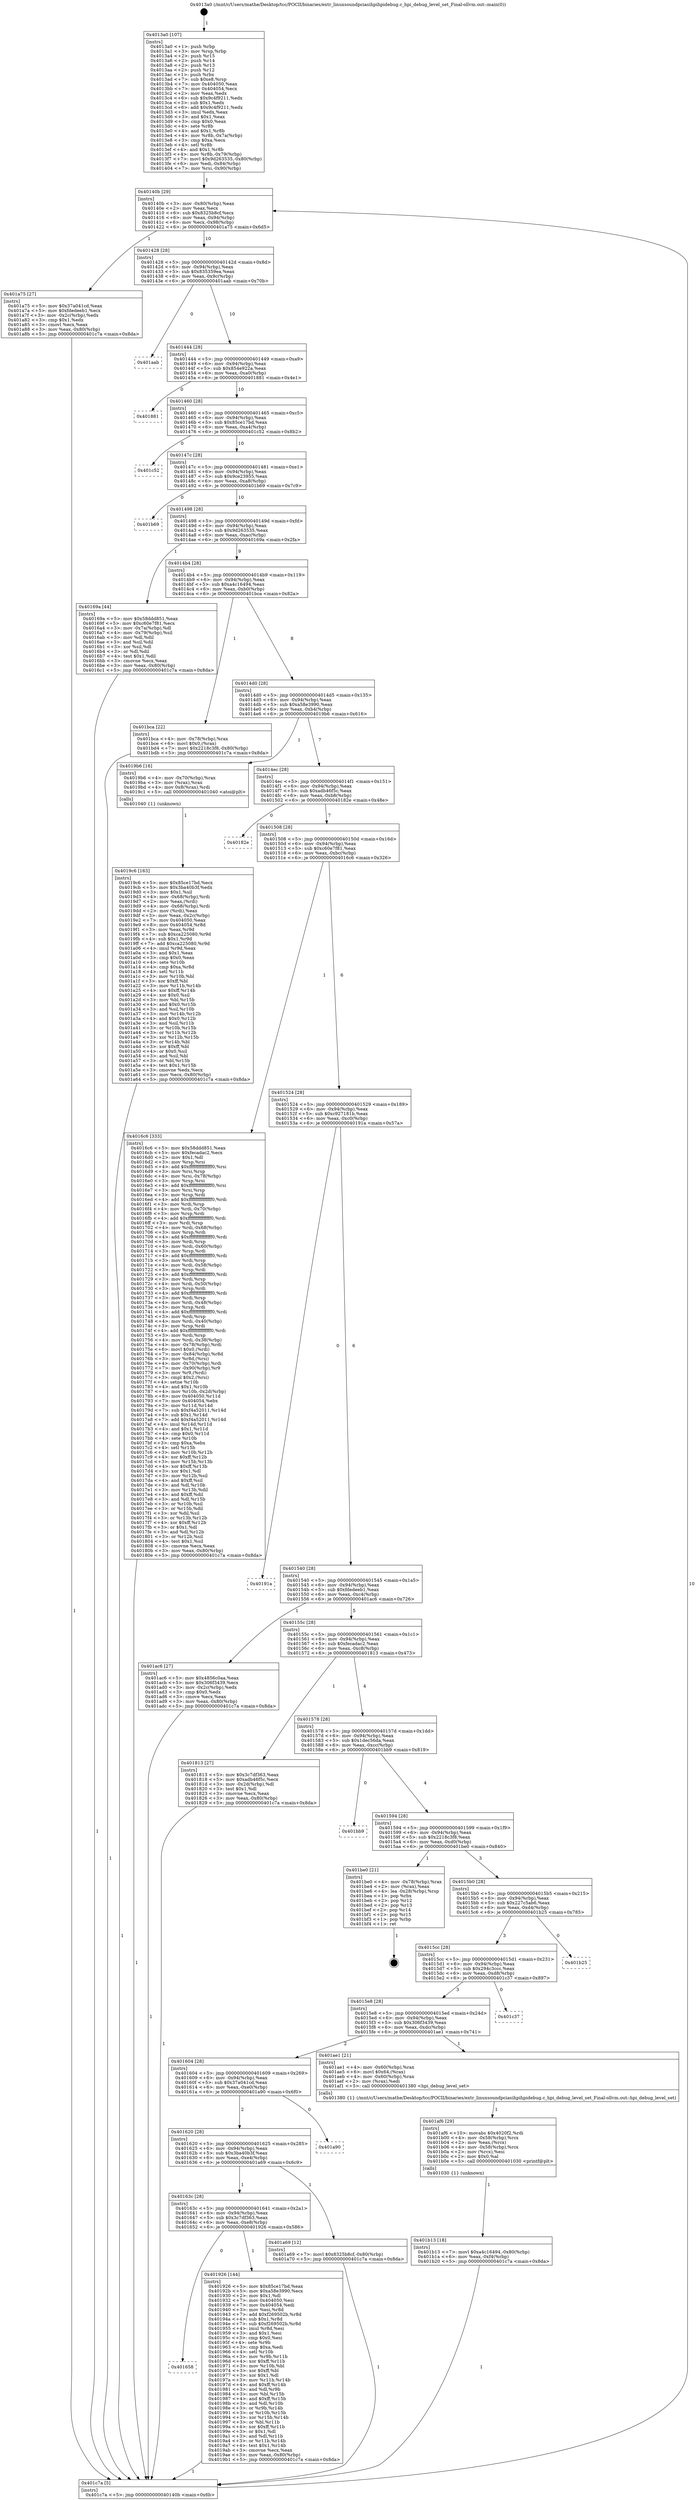 digraph "0x4013a0" {
  label = "0x4013a0 (/mnt/c/Users/mathe/Desktop/tcc/POCII/binaries/extr_linuxsoundpciasihpihpidebug.c_hpi_debug_level_set_Final-ollvm.out::main(0))"
  labelloc = "t"
  node[shape=record]

  Entry [label="",width=0.3,height=0.3,shape=circle,fillcolor=black,style=filled]
  "0x40140b" [label="{
     0x40140b [29]\l
     | [instrs]\l
     &nbsp;&nbsp;0x40140b \<+3\>: mov -0x80(%rbp),%eax\l
     &nbsp;&nbsp;0x40140e \<+2\>: mov %eax,%ecx\l
     &nbsp;&nbsp;0x401410 \<+6\>: sub $0x8325b8cf,%ecx\l
     &nbsp;&nbsp;0x401416 \<+6\>: mov %eax,-0x94(%rbp)\l
     &nbsp;&nbsp;0x40141c \<+6\>: mov %ecx,-0x98(%rbp)\l
     &nbsp;&nbsp;0x401422 \<+6\>: je 0000000000401a75 \<main+0x6d5\>\l
  }"]
  "0x401a75" [label="{
     0x401a75 [27]\l
     | [instrs]\l
     &nbsp;&nbsp;0x401a75 \<+5\>: mov $0x37a041cd,%eax\l
     &nbsp;&nbsp;0x401a7a \<+5\>: mov $0xfdedeeb1,%ecx\l
     &nbsp;&nbsp;0x401a7f \<+3\>: mov -0x2c(%rbp),%edx\l
     &nbsp;&nbsp;0x401a82 \<+3\>: cmp $0x1,%edx\l
     &nbsp;&nbsp;0x401a85 \<+3\>: cmovl %ecx,%eax\l
     &nbsp;&nbsp;0x401a88 \<+3\>: mov %eax,-0x80(%rbp)\l
     &nbsp;&nbsp;0x401a8b \<+5\>: jmp 0000000000401c7a \<main+0x8da\>\l
  }"]
  "0x401428" [label="{
     0x401428 [28]\l
     | [instrs]\l
     &nbsp;&nbsp;0x401428 \<+5\>: jmp 000000000040142d \<main+0x8d\>\l
     &nbsp;&nbsp;0x40142d \<+6\>: mov -0x94(%rbp),%eax\l
     &nbsp;&nbsp;0x401433 \<+5\>: sub $0x835359ea,%eax\l
     &nbsp;&nbsp;0x401438 \<+6\>: mov %eax,-0x9c(%rbp)\l
     &nbsp;&nbsp;0x40143e \<+6\>: je 0000000000401aab \<main+0x70b\>\l
  }"]
  Exit [label="",width=0.3,height=0.3,shape=circle,fillcolor=black,style=filled,peripheries=2]
  "0x401aab" [label="{
     0x401aab\l
  }", style=dashed]
  "0x401444" [label="{
     0x401444 [28]\l
     | [instrs]\l
     &nbsp;&nbsp;0x401444 \<+5\>: jmp 0000000000401449 \<main+0xa9\>\l
     &nbsp;&nbsp;0x401449 \<+6\>: mov -0x94(%rbp),%eax\l
     &nbsp;&nbsp;0x40144f \<+5\>: sub $0x854e922a,%eax\l
     &nbsp;&nbsp;0x401454 \<+6\>: mov %eax,-0xa0(%rbp)\l
     &nbsp;&nbsp;0x40145a \<+6\>: je 0000000000401881 \<main+0x4e1\>\l
  }"]
  "0x401b13" [label="{
     0x401b13 [18]\l
     | [instrs]\l
     &nbsp;&nbsp;0x401b13 \<+7\>: movl $0xa4c16494,-0x80(%rbp)\l
     &nbsp;&nbsp;0x401b1a \<+6\>: mov %eax,-0xf4(%rbp)\l
     &nbsp;&nbsp;0x401b20 \<+5\>: jmp 0000000000401c7a \<main+0x8da\>\l
  }"]
  "0x401881" [label="{
     0x401881\l
  }", style=dashed]
  "0x401460" [label="{
     0x401460 [28]\l
     | [instrs]\l
     &nbsp;&nbsp;0x401460 \<+5\>: jmp 0000000000401465 \<main+0xc5\>\l
     &nbsp;&nbsp;0x401465 \<+6\>: mov -0x94(%rbp),%eax\l
     &nbsp;&nbsp;0x40146b \<+5\>: sub $0x85ce17bd,%eax\l
     &nbsp;&nbsp;0x401470 \<+6\>: mov %eax,-0xa4(%rbp)\l
     &nbsp;&nbsp;0x401476 \<+6\>: je 0000000000401c52 \<main+0x8b2\>\l
  }"]
  "0x401af6" [label="{
     0x401af6 [29]\l
     | [instrs]\l
     &nbsp;&nbsp;0x401af6 \<+10\>: movabs $0x4020f2,%rdi\l
     &nbsp;&nbsp;0x401b00 \<+4\>: mov -0x58(%rbp),%rcx\l
     &nbsp;&nbsp;0x401b04 \<+2\>: mov %eax,(%rcx)\l
     &nbsp;&nbsp;0x401b06 \<+4\>: mov -0x58(%rbp),%rcx\l
     &nbsp;&nbsp;0x401b0a \<+2\>: mov (%rcx),%esi\l
     &nbsp;&nbsp;0x401b0c \<+2\>: mov $0x0,%al\l
     &nbsp;&nbsp;0x401b0e \<+5\>: call 0000000000401030 \<printf@plt\>\l
     | [calls]\l
     &nbsp;&nbsp;0x401030 \{1\} (unknown)\l
  }"]
  "0x401c52" [label="{
     0x401c52\l
  }", style=dashed]
  "0x40147c" [label="{
     0x40147c [28]\l
     | [instrs]\l
     &nbsp;&nbsp;0x40147c \<+5\>: jmp 0000000000401481 \<main+0xe1\>\l
     &nbsp;&nbsp;0x401481 \<+6\>: mov -0x94(%rbp),%eax\l
     &nbsp;&nbsp;0x401487 \<+5\>: sub $0x9ce23955,%eax\l
     &nbsp;&nbsp;0x40148c \<+6\>: mov %eax,-0xa8(%rbp)\l
     &nbsp;&nbsp;0x401492 \<+6\>: je 0000000000401b69 \<main+0x7c9\>\l
  }"]
  "0x4019c6" [label="{
     0x4019c6 [163]\l
     | [instrs]\l
     &nbsp;&nbsp;0x4019c6 \<+5\>: mov $0x85ce17bd,%ecx\l
     &nbsp;&nbsp;0x4019cb \<+5\>: mov $0x3ba40b3f,%edx\l
     &nbsp;&nbsp;0x4019d0 \<+3\>: mov $0x1,%sil\l
     &nbsp;&nbsp;0x4019d3 \<+4\>: mov -0x68(%rbp),%rdi\l
     &nbsp;&nbsp;0x4019d7 \<+2\>: mov %eax,(%rdi)\l
     &nbsp;&nbsp;0x4019d9 \<+4\>: mov -0x68(%rbp),%rdi\l
     &nbsp;&nbsp;0x4019dd \<+2\>: mov (%rdi),%eax\l
     &nbsp;&nbsp;0x4019df \<+3\>: mov %eax,-0x2c(%rbp)\l
     &nbsp;&nbsp;0x4019e2 \<+7\>: mov 0x404050,%eax\l
     &nbsp;&nbsp;0x4019e9 \<+8\>: mov 0x404054,%r8d\l
     &nbsp;&nbsp;0x4019f1 \<+3\>: mov %eax,%r9d\l
     &nbsp;&nbsp;0x4019f4 \<+7\>: sub $0xca225080,%r9d\l
     &nbsp;&nbsp;0x4019fb \<+4\>: sub $0x1,%r9d\l
     &nbsp;&nbsp;0x4019ff \<+7\>: add $0xca225080,%r9d\l
     &nbsp;&nbsp;0x401a06 \<+4\>: imul %r9d,%eax\l
     &nbsp;&nbsp;0x401a0a \<+3\>: and $0x1,%eax\l
     &nbsp;&nbsp;0x401a0d \<+3\>: cmp $0x0,%eax\l
     &nbsp;&nbsp;0x401a10 \<+4\>: sete %r10b\l
     &nbsp;&nbsp;0x401a14 \<+4\>: cmp $0xa,%r8d\l
     &nbsp;&nbsp;0x401a18 \<+4\>: setl %r11b\l
     &nbsp;&nbsp;0x401a1c \<+3\>: mov %r10b,%bl\l
     &nbsp;&nbsp;0x401a1f \<+3\>: xor $0xff,%bl\l
     &nbsp;&nbsp;0x401a22 \<+3\>: mov %r11b,%r14b\l
     &nbsp;&nbsp;0x401a25 \<+4\>: xor $0xff,%r14b\l
     &nbsp;&nbsp;0x401a29 \<+4\>: xor $0x0,%sil\l
     &nbsp;&nbsp;0x401a2d \<+3\>: mov %bl,%r15b\l
     &nbsp;&nbsp;0x401a30 \<+4\>: and $0x0,%r15b\l
     &nbsp;&nbsp;0x401a34 \<+3\>: and %sil,%r10b\l
     &nbsp;&nbsp;0x401a37 \<+3\>: mov %r14b,%r12b\l
     &nbsp;&nbsp;0x401a3a \<+4\>: and $0x0,%r12b\l
     &nbsp;&nbsp;0x401a3e \<+3\>: and %sil,%r11b\l
     &nbsp;&nbsp;0x401a41 \<+3\>: or %r10b,%r15b\l
     &nbsp;&nbsp;0x401a44 \<+3\>: or %r11b,%r12b\l
     &nbsp;&nbsp;0x401a47 \<+3\>: xor %r12b,%r15b\l
     &nbsp;&nbsp;0x401a4a \<+3\>: or %r14b,%bl\l
     &nbsp;&nbsp;0x401a4d \<+3\>: xor $0xff,%bl\l
     &nbsp;&nbsp;0x401a50 \<+4\>: or $0x0,%sil\l
     &nbsp;&nbsp;0x401a54 \<+3\>: and %sil,%bl\l
     &nbsp;&nbsp;0x401a57 \<+3\>: or %bl,%r15b\l
     &nbsp;&nbsp;0x401a5a \<+4\>: test $0x1,%r15b\l
     &nbsp;&nbsp;0x401a5e \<+3\>: cmovne %edx,%ecx\l
     &nbsp;&nbsp;0x401a61 \<+3\>: mov %ecx,-0x80(%rbp)\l
     &nbsp;&nbsp;0x401a64 \<+5\>: jmp 0000000000401c7a \<main+0x8da\>\l
  }"]
  "0x401b69" [label="{
     0x401b69\l
  }", style=dashed]
  "0x401498" [label="{
     0x401498 [28]\l
     | [instrs]\l
     &nbsp;&nbsp;0x401498 \<+5\>: jmp 000000000040149d \<main+0xfd\>\l
     &nbsp;&nbsp;0x40149d \<+6\>: mov -0x94(%rbp),%eax\l
     &nbsp;&nbsp;0x4014a3 \<+5\>: sub $0x9d263535,%eax\l
     &nbsp;&nbsp;0x4014a8 \<+6\>: mov %eax,-0xac(%rbp)\l
     &nbsp;&nbsp;0x4014ae \<+6\>: je 000000000040169a \<main+0x2fa\>\l
  }"]
  "0x401658" [label="{
     0x401658\l
  }", style=dashed]
  "0x40169a" [label="{
     0x40169a [44]\l
     | [instrs]\l
     &nbsp;&nbsp;0x40169a \<+5\>: mov $0x58ddd851,%eax\l
     &nbsp;&nbsp;0x40169f \<+5\>: mov $0xc60e7f81,%ecx\l
     &nbsp;&nbsp;0x4016a4 \<+3\>: mov -0x7a(%rbp),%dl\l
     &nbsp;&nbsp;0x4016a7 \<+4\>: mov -0x79(%rbp),%sil\l
     &nbsp;&nbsp;0x4016ab \<+3\>: mov %dl,%dil\l
     &nbsp;&nbsp;0x4016ae \<+3\>: and %sil,%dil\l
     &nbsp;&nbsp;0x4016b1 \<+3\>: xor %sil,%dl\l
     &nbsp;&nbsp;0x4016b4 \<+3\>: or %dl,%dil\l
     &nbsp;&nbsp;0x4016b7 \<+4\>: test $0x1,%dil\l
     &nbsp;&nbsp;0x4016bb \<+3\>: cmovne %ecx,%eax\l
     &nbsp;&nbsp;0x4016be \<+3\>: mov %eax,-0x80(%rbp)\l
     &nbsp;&nbsp;0x4016c1 \<+5\>: jmp 0000000000401c7a \<main+0x8da\>\l
  }"]
  "0x4014b4" [label="{
     0x4014b4 [28]\l
     | [instrs]\l
     &nbsp;&nbsp;0x4014b4 \<+5\>: jmp 00000000004014b9 \<main+0x119\>\l
     &nbsp;&nbsp;0x4014b9 \<+6\>: mov -0x94(%rbp),%eax\l
     &nbsp;&nbsp;0x4014bf \<+5\>: sub $0xa4c16494,%eax\l
     &nbsp;&nbsp;0x4014c4 \<+6\>: mov %eax,-0xb0(%rbp)\l
     &nbsp;&nbsp;0x4014ca \<+6\>: je 0000000000401bca \<main+0x82a\>\l
  }"]
  "0x401c7a" [label="{
     0x401c7a [5]\l
     | [instrs]\l
     &nbsp;&nbsp;0x401c7a \<+5\>: jmp 000000000040140b \<main+0x6b\>\l
  }"]
  "0x4013a0" [label="{
     0x4013a0 [107]\l
     | [instrs]\l
     &nbsp;&nbsp;0x4013a0 \<+1\>: push %rbp\l
     &nbsp;&nbsp;0x4013a1 \<+3\>: mov %rsp,%rbp\l
     &nbsp;&nbsp;0x4013a4 \<+2\>: push %r15\l
     &nbsp;&nbsp;0x4013a6 \<+2\>: push %r14\l
     &nbsp;&nbsp;0x4013a8 \<+2\>: push %r13\l
     &nbsp;&nbsp;0x4013aa \<+2\>: push %r12\l
     &nbsp;&nbsp;0x4013ac \<+1\>: push %rbx\l
     &nbsp;&nbsp;0x4013ad \<+7\>: sub $0xe8,%rsp\l
     &nbsp;&nbsp;0x4013b4 \<+7\>: mov 0x404050,%eax\l
     &nbsp;&nbsp;0x4013bb \<+7\>: mov 0x404054,%ecx\l
     &nbsp;&nbsp;0x4013c2 \<+2\>: mov %eax,%edx\l
     &nbsp;&nbsp;0x4013c4 \<+6\>: sub $0x9c4f9211,%edx\l
     &nbsp;&nbsp;0x4013ca \<+3\>: sub $0x1,%edx\l
     &nbsp;&nbsp;0x4013cd \<+6\>: add $0x9c4f9211,%edx\l
     &nbsp;&nbsp;0x4013d3 \<+3\>: imul %edx,%eax\l
     &nbsp;&nbsp;0x4013d6 \<+3\>: and $0x1,%eax\l
     &nbsp;&nbsp;0x4013d9 \<+3\>: cmp $0x0,%eax\l
     &nbsp;&nbsp;0x4013dc \<+4\>: sete %r8b\l
     &nbsp;&nbsp;0x4013e0 \<+4\>: and $0x1,%r8b\l
     &nbsp;&nbsp;0x4013e4 \<+4\>: mov %r8b,-0x7a(%rbp)\l
     &nbsp;&nbsp;0x4013e8 \<+3\>: cmp $0xa,%ecx\l
     &nbsp;&nbsp;0x4013eb \<+4\>: setl %r8b\l
     &nbsp;&nbsp;0x4013ef \<+4\>: and $0x1,%r8b\l
     &nbsp;&nbsp;0x4013f3 \<+4\>: mov %r8b,-0x79(%rbp)\l
     &nbsp;&nbsp;0x4013f7 \<+7\>: movl $0x9d263535,-0x80(%rbp)\l
     &nbsp;&nbsp;0x4013fe \<+6\>: mov %edi,-0x84(%rbp)\l
     &nbsp;&nbsp;0x401404 \<+7\>: mov %rsi,-0x90(%rbp)\l
  }"]
  "0x401926" [label="{
     0x401926 [144]\l
     | [instrs]\l
     &nbsp;&nbsp;0x401926 \<+5\>: mov $0x85ce17bd,%eax\l
     &nbsp;&nbsp;0x40192b \<+5\>: mov $0xa58e3990,%ecx\l
     &nbsp;&nbsp;0x401930 \<+2\>: mov $0x1,%dl\l
     &nbsp;&nbsp;0x401932 \<+7\>: mov 0x404050,%esi\l
     &nbsp;&nbsp;0x401939 \<+7\>: mov 0x404054,%edi\l
     &nbsp;&nbsp;0x401940 \<+3\>: mov %esi,%r8d\l
     &nbsp;&nbsp;0x401943 \<+7\>: add $0xf269502b,%r8d\l
     &nbsp;&nbsp;0x40194a \<+4\>: sub $0x1,%r8d\l
     &nbsp;&nbsp;0x40194e \<+7\>: sub $0xf269502b,%r8d\l
     &nbsp;&nbsp;0x401955 \<+4\>: imul %r8d,%esi\l
     &nbsp;&nbsp;0x401959 \<+3\>: and $0x1,%esi\l
     &nbsp;&nbsp;0x40195c \<+3\>: cmp $0x0,%esi\l
     &nbsp;&nbsp;0x40195f \<+4\>: sete %r9b\l
     &nbsp;&nbsp;0x401963 \<+3\>: cmp $0xa,%edi\l
     &nbsp;&nbsp;0x401966 \<+4\>: setl %r10b\l
     &nbsp;&nbsp;0x40196a \<+3\>: mov %r9b,%r11b\l
     &nbsp;&nbsp;0x40196d \<+4\>: xor $0xff,%r11b\l
     &nbsp;&nbsp;0x401971 \<+3\>: mov %r10b,%bl\l
     &nbsp;&nbsp;0x401974 \<+3\>: xor $0xff,%bl\l
     &nbsp;&nbsp;0x401977 \<+3\>: xor $0x1,%dl\l
     &nbsp;&nbsp;0x40197a \<+3\>: mov %r11b,%r14b\l
     &nbsp;&nbsp;0x40197d \<+4\>: and $0xff,%r14b\l
     &nbsp;&nbsp;0x401981 \<+3\>: and %dl,%r9b\l
     &nbsp;&nbsp;0x401984 \<+3\>: mov %bl,%r15b\l
     &nbsp;&nbsp;0x401987 \<+4\>: and $0xff,%r15b\l
     &nbsp;&nbsp;0x40198b \<+3\>: and %dl,%r10b\l
     &nbsp;&nbsp;0x40198e \<+3\>: or %r9b,%r14b\l
     &nbsp;&nbsp;0x401991 \<+3\>: or %r10b,%r15b\l
     &nbsp;&nbsp;0x401994 \<+3\>: xor %r15b,%r14b\l
     &nbsp;&nbsp;0x401997 \<+3\>: or %bl,%r11b\l
     &nbsp;&nbsp;0x40199a \<+4\>: xor $0xff,%r11b\l
     &nbsp;&nbsp;0x40199e \<+3\>: or $0x1,%dl\l
     &nbsp;&nbsp;0x4019a1 \<+3\>: and %dl,%r11b\l
     &nbsp;&nbsp;0x4019a4 \<+3\>: or %r11b,%r14b\l
     &nbsp;&nbsp;0x4019a7 \<+4\>: test $0x1,%r14b\l
     &nbsp;&nbsp;0x4019ab \<+3\>: cmovne %ecx,%eax\l
     &nbsp;&nbsp;0x4019ae \<+3\>: mov %eax,-0x80(%rbp)\l
     &nbsp;&nbsp;0x4019b1 \<+5\>: jmp 0000000000401c7a \<main+0x8da\>\l
  }"]
  "0x401bca" [label="{
     0x401bca [22]\l
     | [instrs]\l
     &nbsp;&nbsp;0x401bca \<+4\>: mov -0x78(%rbp),%rax\l
     &nbsp;&nbsp;0x401bce \<+6\>: movl $0x0,(%rax)\l
     &nbsp;&nbsp;0x401bd4 \<+7\>: movl $0x2218c3f8,-0x80(%rbp)\l
     &nbsp;&nbsp;0x401bdb \<+5\>: jmp 0000000000401c7a \<main+0x8da\>\l
  }"]
  "0x4014d0" [label="{
     0x4014d0 [28]\l
     | [instrs]\l
     &nbsp;&nbsp;0x4014d0 \<+5\>: jmp 00000000004014d5 \<main+0x135\>\l
     &nbsp;&nbsp;0x4014d5 \<+6\>: mov -0x94(%rbp),%eax\l
     &nbsp;&nbsp;0x4014db \<+5\>: sub $0xa58e3990,%eax\l
     &nbsp;&nbsp;0x4014e0 \<+6\>: mov %eax,-0xb4(%rbp)\l
     &nbsp;&nbsp;0x4014e6 \<+6\>: je 00000000004019b6 \<main+0x616\>\l
  }"]
  "0x40163c" [label="{
     0x40163c [28]\l
     | [instrs]\l
     &nbsp;&nbsp;0x40163c \<+5\>: jmp 0000000000401641 \<main+0x2a1\>\l
     &nbsp;&nbsp;0x401641 \<+6\>: mov -0x94(%rbp),%eax\l
     &nbsp;&nbsp;0x401647 \<+5\>: sub $0x3c7df363,%eax\l
     &nbsp;&nbsp;0x40164c \<+6\>: mov %eax,-0xe8(%rbp)\l
     &nbsp;&nbsp;0x401652 \<+6\>: je 0000000000401926 \<main+0x586\>\l
  }"]
  "0x4019b6" [label="{
     0x4019b6 [16]\l
     | [instrs]\l
     &nbsp;&nbsp;0x4019b6 \<+4\>: mov -0x70(%rbp),%rax\l
     &nbsp;&nbsp;0x4019ba \<+3\>: mov (%rax),%rax\l
     &nbsp;&nbsp;0x4019bd \<+4\>: mov 0x8(%rax),%rdi\l
     &nbsp;&nbsp;0x4019c1 \<+5\>: call 0000000000401040 \<atoi@plt\>\l
     | [calls]\l
     &nbsp;&nbsp;0x401040 \{1\} (unknown)\l
  }"]
  "0x4014ec" [label="{
     0x4014ec [28]\l
     | [instrs]\l
     &nbsp;&nbsp;0x4014ec \<+5\>: jmp 00000000004014f1 \<main+0x151\>\l
     &nbsp;&nbsp;0x4014f1 \<+6\>: mov -0x94(%rbp),%eax\l
     &nbsp;&nbsp;0x4014f7 \<+5\>: sub $0xadb46f5c,%eax\l
     &nbsp;&nbsp;0x4014fc \<+6\>: mov %eax,-0xb8(%rbp)\l
     &nbsp;&nbsp;0x401502 \<+6\>: je 000000000040182e \<main+0x48e\>\l
  }"]
  "0x401a69" [label="{
     0x401a69 [12]\l
     | [instrs]\l
     &nbsp;&nbsp;0x401a69 \<+7\>: movl $0x8325b8cf,-0x80(%rbp)\l
     &nbsp;&nbsp;0x401a70 \<+5\>: jmp 0000000000401c7a \<main+0x8da\>\l
  }"]
  "0x40182e" [label="{
     0x40182e\l
  }", style=dashed]
  "0x401508" [label="{
     0x401508 [28]\l
     | [instrs]\l
     &nbsp;&nbsp;0x401508 \<+5\>: jmp 000000000040150d \<main+0x16d\>\l
     &nbsp;&nbsp;0x40150d \<+6\>: mov -0x94(%rbp),%eax\l
     &nbsp;&nbsp;0x401513 \<+5\>: sub $0xc60e7f81,%eax\l
     &nbsp;&nbsp;0x401518 \<+6\>: mov %eax,-0xbc(%rbp)\l
     &nbsp;&nbsp;0x40151e \<+6\>: je 00000000004016c6 \<main+0x326\>\l
  }"]
  "0x401620" [label="{
     0x401620 [28]\l
     | [instrs]\l
     &nbsp;&nbsp;0x401620 \<+5\>: jmp 0000000000401625 \<main+0x285\>\l
     &nbsp;&nbsp;0x401625 \<+6\>: mov -0x94(%rbp),%eax\l
     &nbsp;&nbsp;0x40162b \<+5\>: sub $0x3ba40b3f,%eax\l
     &nbsp;&nbsp;0x401630 \<+6\>: mov %eax,-0xe4(%rbp)\l
     &nbsp;&nbsp;0x401636 \<+6\>: je 0000000000401a69 \<main+0x6c9\>\l
  }"]
  "0x4016c6" [label="{
     0x4016c6 [333]\l
     | [instrs]\l
     &nbsp;&nbsp;0x4016c6 \<+5\>: mov $0x58ddd851,%eax\l
     &nbsp;&nbsp;0x4016cb \<+5\>: mov $0xfecadac2,%ecx\l
     &nbsp;&nbsp;0x4016d0 \<+2\>: mov $0x1,%dl\l
     &nbsp;&nbsp;0x4016d2 \<+3\>: mov %rsp,%rsi\l
     &nbsp;&nbsp;0x4016d5 \<+4\>: add $0xfffffffffffffff0,%rsi\l
     &nbsp;&nbsp;0x4016d9 \<+3\>: mov %rsi,%rsp\l
     &nbsp;&nbsp;0x4016dc \<+4\>: mov %rsi,-0x78(%rbp)\l
     &nbsp;&nbsp;0x4016e0 \<+3\>: mov %rsp,%rsi\l
     &nbsp;&nbsp;0x4016e3 \<+4\>: add $0xfffffffffffffff0,%rsi\l
     &nbsp;&nbsp;0x4016e7 \<+3\>: mov %rsi,%rsp\l
     &nbsp;&nbsp;0x4016ea \<+3\>: mov %rsp,%rdi\l
     &nbsp;&nbsp;0x4016ed \<+4\>: add $0xfffffffffffffff0,%rdi\l
     &nbsp;&nbsp;0x4016f1 \<+3\>: mov %rdi,%rsp\l
     &nbsp;&nbsp;0x4016f4 \<+4\>: mov %rdi,-0x70(%rbp)\l
     &nbsp;&nbsp;0x4016f8 \<+3\>: mov %rsp,%rdi\l
     &nbsp;&nbsp;0x4016fb \<+4\>: add $0xfffffffffffffff0,%rdi\l
     &nbsp;&nbsp;0x4016ff \<+3\>: mov %rdi,%rsp\l
     &nbsp;&nbsp;0x401702 \<+4\>: mov %rdi,-0x68(%rbp)\l
     &nbsp;&nbsp;0x401706 \<+3\>: mov %rsp,%rdi\l
     &nbsp;&nbsp;0x401709 \<+4\>: add $0xfffffffffffffff0,%rdi\l
     &nbsp;&nbsp;0x40170d \<+3\>: mov %rdi,%rsp\l
     &nbsp;&nbsp;0x401710 \<+4\>: mov %rdi,-0x60(%rbp)\l
     &nbsp;&nbsp;0x401714 \<+3\>: mov %rsp,%rdi\l
     &nbsp;&nbsp;0x401717 \<+4\>: add $0xfffffffffffffff0,%rdi\l
     &nbsp;&nbsp;0x40171b \<+3\>: mov %rdi,%rsp\l
     &nbsp;&nbsp;0x40171e \<+4\>: mov %rdi,-0x58(%rbp)\l
     &nbsp;&nbsp;0x401722 \<+3\>: mov %rsp,%rdi\l
     &nbsp;&nbsp;0x401725 \<+4\>: add $0xfffffffffffffff0,%rdi\l
     &nbsp;&nbsp;0x401729 \<+3\>: mov %rdi,%rsp\l
     &nbsp;&nbsp;0x40172c \<+4\>: mov %rdi,-0x50(%rbp)\l
     &nbsp;&nbsp;0x401730 \<+3\>: mov %rsp,%rdi\l
     &nbsp;&nbsp;0x401733 \<+4\>: add $0xfffffffffffffff0,%rdi\l
     &nbsp;&nbsp;0x401737 \<+3\>: mov %rdi,%rsp\l
     &nbsp;&nbsp;0x40173a \<+4\>: mov %rdi,-0x48(%rbp)\l
     &nbsp;&nbsp;0x40173e \<+3\>: mov %rsp,%rdi\l
     &nbsp;&nbsp;0x401741 \<+4\>: add $0xfffffffffffffff0,%rdi\l
     &nbsp;&nbsp;0x401745 \<+3\>: mov %rdi,%rsp\l
     &nbsp;&nbsp;0x401748 \<+4\>: mov %rdi,-0x40(%rbp)\l
     &nbsp;&nbsp;0x40174c \<+3\>: mov %rsp,%rdi\l
     &nbsp;&nbsp;0x40174f \<+4\>: add $0xfffffffffffffff0,%rdi\l
     &nbsp;&nbsp;0x401753 \<+3\>: mov %rdi,%rsp\l
     &nbsp;&nbsp;0x401756 \<+4\>: mov %rdi,-0x38(%rbp)\l
     &nbsp;&nbsp;0x40175a \<+4\>: mov -0x78(%rbp),%rdi\l
     &nbsp;&nbsp;0x40175e \<+6\>: movl $0x0,(%rdi)\l
     &nbsp;&nbsp;0x401764 \<+7\>: mov -0x84(%rbp),%r8d\l
     &nbsp;&nbsp;0x40176b \<+3\>: mov %r8d,(%rsi)\l
     &nbsp;&nbsp;0x40176e \<+4\>: mov -0x70(%rbp),%rdi\l
     &nbsp;&nbsp;0x401772 \<+7\>: mov -0x90(%rbp),%r9\l
     &nbsp;&nbsp;0x401779 \<+3\>: mov %r9,(%rdi)\l
     &nbsp;&nbsp;0x40177c \<+3\>: cmpl $0x2,(%rsi)\l
     &nbsp;&nbsp;0x40177f \<+4\>: setne %r10b\l
     &nbsp;&nbsp;0x401783 \<+4\>: and $0x1,%r10b\l
     &nbsp;&nbsp;0x401787 \<+4\>: mov %r10b,-0x2d(%rbp)\l
     &nbsp;&nbsp;0x40178b \<+8\>: mov 0x404050,%r11d\l
     &nbsp;&nbsp;0x401793 \<+7\>: mov 0x404054,%ebx\l
     &nbsp;&nbsp;0x40179a \<+3\>: mov %r11d,%r14d\l
     &nbsp;&nbsp;0x40179d \<+7\>: sub $0xf4a52011,%r14d\l
     &nbsp;&nbsp;0x4017a4 \<+4\>: sub $0x1,%r14d\l
     &nbsp;&nbsp;0x4017a8 \<+7\>: add $0xf4a52011,%r14d\l
     &nbsp;&nbsp;0x4017af \<+4\>: imul %r14d,%r11d\l
     &nbsp;&nbsp;0x4017b3 \<+4\>: and $0x1,%r11d\l
     &nbsp;&nbsp;0x4017b7 \<+4\>: cmp $0x0,%r11d\l
     &nbsp;&nbsp;0x4017bb \<+4\>: sete %r10b\l
     &nbsp;&nbsp;0x4017bf \<+3\>: cmp $0xa,%ebx\l
     &nbsp;&nbsp;0x4017c2 \<+4\>: setl %r15b\l
     &nbsp;&nbsp;0x4017c6 \<+3\>: mov %r10b,%r12b\l
     &nbsp;&nbsp;0x4017c9 \<+4\>: xor $0xff,%r12b\l
     &nbsp;&nbsp;0x4017cd \<+3\>: mov %r15b,%r13b\l
     &nbsp;&nbsp;0x4017d0 \<+4\>: xor $0xff,%r13b\l
     &nbsp;&nbsp;0x4017d4 \<+3\>: xor $0x1,%dl\l
     &nbsp;&nbsp;0x4017d7 \<+3\>: mov %r12b,%sil\l
     &nbsp;&nbsp;0x4017da \<+4\>: and $0xff,%sil\l
     &nbsp;&nbsp;0x4017de \<+3\>: and %dl,%r10b\l
     &nbsp;&nbsp;0x4017e1 \<+3\>: mov %r13b,%dil\l
     &nbsp;&nbsp;0x4017e4 \<+4\>: and $0xff,%dil\l
     &nbsp;&nbsp;0x4017e8 \<+3\>: and %dl,%r15b\l
     &nbsp;&nbsp;0x4017eb \<+3\>: or %r10b,%sil\l
     &nbsp;&nbsp;0x4017ee \<+3\>: or %r15b,%dil\l
     &nbsp;&nbsp;0x4017f1 \<+3\>: xor %dil,%sil\l
     &nbsp;&nbsp;0x4017f4 \<+3\>: or %r13b,%r12b\l
     &nbsp;&nbsp;0x4017f7 \<+4\>: xor $0xff,%r12b\l
     &nbsp;&nbsp;0x4017fb \<+3\>: or $0x1,%dl\l
     &nbsp;&nbsp;0x4017fe \<+3\>: and %dl,%r12b\l
     &nbsp;&nbsp;0x401801 \<+3\>: or %r12b,%sil\l
     &nbsp;&nbsp;0x401804 \<+4\>: test $0x1,%sil\l
     &nbsp;&nbsp;0x401808 \<+3\>: cmovne %ecx,%eax\l
     &nbsp;&nbsp;0x40180b \<+3\>: mov %eax,-0x80(%rbp)\l
     &nbsp;&nbsp;0x40180e \<+5\>: jmp 0000000000401c7a \<main+0x8da\>\l
  }"]
  "0x401524" [label="{
     0x401524 [28]\l
     | [instrs]\l
     &nbsp;&nbsp;0x401524 \<+5\>: jmp 0000000000401529 \<main+0x189\>\l
     &nbsp;&nbsp;0x401529 \<+6\>: mov -0x94(%rbp),%eax\l
     &nbsp;&nbsp;0x40152f \<+5\>: sub $0xc927181b,%eax\l
     &nbsp;&nbsp;0x401534 \<+6\>: mov %eax,-0xc0(%rbp)\l
     &nbsp;&nbsp;0x40153a \<+6\>: je 000000000040191a \<main+0x57a\>\l
  }"]
  "0x401a90" [label="{
     0x401a90\l
  }", style=dashed]
  "0x401604" [label="{
     0x401604 [28]\l
     | [instrs]\l
     &nbsp;&nbsp;0x401604 \<+5\>: jmp 0000000000401609 \<main+0x269\>\l
     &nbsp;&nbsp;0x401609 \<+6\>: mov -0x94(%rbp),%eax\l
     &nbsp;&nbsp;0x40160f \<+5\>: sub $0x37a041cd,%eax\l
     &nbsp;&nbsp;0x401614 \<+6\>: mov %eax,-0xe0(%rbp)\l
     &nbsp;&nbsp;0x40161a \<+6\>: je 0000000000401a90 \<main+0x6f0\>\l
  }"]
  "0x40191a" [label="{
     0x40191a\l
  }", style=dashed]
  "0x401540" [label="{
     0x401540 [28]\l
     | [instrs]\l
     &nbsp;&nbsp;0x401540 \<+5\>: jmp 0000000000401545 \<main+0x1a5\>\l
     &nbsp;&nbsp;0x401545 \<+6\>: mov -0x94(%rbp),%eax\l
     &nbsp;&nbsp;0x40154b \<+5\>: sub $0xfdedeeb1,%eax\l
     &nbsp;&nbsp;0x401550 \<+6\>: mov %eax,-0xc4(%rbp)\l
     &nbsp;&nbsp;0x401556 \<+6\>: je 0000000000401ac6 \<main+0x726\>\l
  }"]
  "0x401ae1" [label="{
     0x401ae1 [21]\l
     | [instrs]\l
     &nbsp;&nbsp;0x401ae1 \<+4\>: mov -0x60(%rbp),%rax\l
     &nbsp;&nbsp;0x401ae5 \<+6\>: movl $0x64,(%rax)\l
     &nbsp;&nbsp;0x401aeb \<+4\>: mov -0x60(%rbp),%rax\l
     &nbsp;&nbsp;0x401aef \<+2\>: mov (%rax),%edi\l
     &nbsp;&nbsp;0x401af1 \<+5\>: call 0000000000401380 \<hpi_debug_level_set\>\l
     | [calls]\l
     &nbsp;&nbsp;0x401380 \{1\} (/mnt/c/Users/mathe/Desktop/tcc/POCII/binaries/extr_linuxsoundpciasihpihpidebug.c_hpi_debug_level_set_Final-ollvm.out::hpi_debug_level_set)\l
  }"]
  "0x401ac6" [label="{
     0x401ac6 [27]\l
     | [instrs]\l
     &nbsp;&nbsp;0x401ac6 \<+5\>: mov $0x4856c0aa,%eax\l
     &nbsp;&nbsp;0x401acb \<+5\>: mov $0x306f3439,%ecx\l
     &nbsp;&nbsp;0x401ad0 \<+3\>: mov -0x2c(%rbp),%edx\l
     &nbsp;&nbsp;0x401ad3 \<+3\>: cmp $0x0,%edx\l
     &nbsp;&nbsp;0x401ad6 \<+3\>: cmove %ecx,%eax\l
     &nbsp;&nbsp;0x401ad9 \<+3\>: mov %eax,-0x80(%rbp)\l
     &nbsp;&nbsp;0x401adc \<+5\>: jmp 0000000000401c7a \<main+0x8da\>\l
  }"]
  "0x40155c" [label="{
     0x40155c [28]\l
     | [instrs]\l
     &nbsp;&nbsp;0x40155c \<+5\>: jmp 0000000000401561 \<main+0x1c1\>\l
     &nbsp;&nbsp;0x401561 \<+6\>: mov -0x94(%rbp),%eax\l
     &nbsp;&nbsp;0x401567 \<+5\>: sub $0xfecadac2,%eax\l
     &nbsp;&nbsp;0x40156c \<+6\>: mov %eax,-0xc8(%rbp)\l
     &nbsp;&nbsp;0x401572 \<+6\>: je 0000000000401813 \<main+0x473\>\l
  }"]
  "0x4015e8" [label="{
     0x4015e8 [28]\l
     | [instrs]\l
     &nbsp;&nbsp;0x4015e8 \<+5\>: jmp 00000000004015ed \<main+0x24d\>\l
     &nbsp;&nbsp;0x4015ed \<+6\>: mov -0x94(%rbp),%eax\l
     &nbsp;&nbsp;0x4015f3 \<+5\>: sub $0x306f3439,%eax\l
     &nbsp;&nbsp;0x4015f8 \<+6\>: mov %eax,-0xdc(%rbp)\l
     &nbsp;&nbsp;0x4015fe \<+6\>: je 0000000000401ae1 \<main+0x741\>\l
  }"]
  "0x401813" [label="{
     0x401813 [27]\l
     | [instrs]\l
     &nbsp;&nbsp;0x401813 \<+5\>: mov $0x3c7df363,%eax\l
     &nbsp;&nbsp;0x401818 \<+5\>: mov $0xadb46f5c,%ecx\l
     &nbsp;&nbsp;0x40181d \<+3\>: mov -0x2d(%rbp),%dl\l
     &nbsp;&nbsp;0x401820 \<+3\>: test $0x1,%dl\l
     &nbsp;&nbsp;0x401823 \<+3\>: cmovne %ecx,%eax\l
     &nbsp;&nbsp;0x401826 \<+3\>: mov %eax,-0x80(%rbp)\l
     &nbsp;&nbsp;0x401829 \<+5\>: jmp 0000000000401c7a \<main+0x8da\>\l
  }"]
  "0x401578" [label="{
     0x401578 [28]\l
     | [instrs]\l
     &nbsp;&nbsp;0x401578 \<+5\>: jmp 000000000040157d \<main+0x1dd\>\l
     &nbsp;&nbsp;0x40157d \<+6\>: mov -0x94(%rbp),%eax\l
     &nbsp;&nbsp;0x401583 \<+5\>: sub $0x1dec56da,%eax\l
     &nbsp;&nbsp;0x401588 \<+6\>: mov %eax,-0xcc(%rbp)\l
     &nbsp;&nbsp;0x40158e \<+6\>: je 0000000000401bb9 \<main+0x819\>\l
  }"]
  "0x401c37" [label="{
     0x401c37\l
  }", style=dashed]
  "0x401bb9" [label="{
     0x401bb9\l
  }", style=dashed]
  "0x401594" [label="{
     0x401594 [28]\l
     | [instrs]\l
     &nbsp;&nbsp;0x401594 \<+5\>: jmp 0000000000401599 \<main+0x1f9\>\l
     &nbsp;&nbsp;0x401599 \<+6\>: mov -0x94(%rbp),%eax\l
     &nbsp;&nbsp;0x40159f \<+5\>: sub $0x2218c3f8,%eax\l
     &nbsp;&nbsp;0x4015a4 \<+6\>: mov %eax,-0xd0(%rbp)\l
     &nbsp;&nbsp;0x4015aa \<+6\>: je 0000000000401be0 \<main+0x840\>\l
  }"]
  "0x4015cc" [label="{
     0x4015cc [28]\l
     | [instrs]\l
     &nbsp;&nbsp;0x4015cc \<+5\>: jmp 00000000004015d1 \<main+0x231\>\l
     &nbsp;&nbsp;0x4015d1 \<+6\>: mov -0x94(%rbp),%eax\l
     &nbsp;&nbsp;0x4015d7 \<+5\>: sub $0x294c3ccc,%eax\l
     &nbsp;&nbsp;0x4015dc \<+6\>: mov %eax,-0xd8(%rbp)\l
     &nbsp;&nbsp;0x4015e2 \<+6\>: je 0000000000401c37 \<main+0x897\>\l
  }"]
  "0x401be0" [label="{
     0x401be0 [21]\l
     | [instrs]\l
     &nbsp;&nbsp;0x401be0 \<+4\>: mov -0x78(%rbp),%rax\l
     &nbsp;&nbsp;0x401be4 \<+2\>: mov (%rax),%eax\l
     &nbsp;&nbsp;0x401be6 \<+4\>: lea -0x28(%rbp),%rsp\l
     &nbsp;&nbsp;0x401bea \<+1\>: pop %rbx\l
     &nbsp;&nbsp;0x401beb \<+2\>: pop %r12\l
     &nbsp;&nbsp;0x401bed \<+2\>: pop %r13\l
     &nbsp;&nbsp;0x401bef \<+2\>: pop %r14\l
     &nbsp;&nbsp;0x401bf1 \<+2\>: pop %r15\l
     &nbsp;&nbsp;0x401bf3 \<+1\>: pop %rbp\l
     &nbsp;&nbsp;0x401bf4 \<+1\>: ret\l
  }"]
  "0x4015b0" [label="{
     0x4015b0 [28]\l
     | [instrs]\l
     &nbsp;&nbsp;0x4015b0 \<+5\>: jmp 00000000004015b5 \<main+0x215\>\l
     &nbsp;&nbsp;0x4015b5 \<+6\>: mov -0x94(%rbp),%eax\l
     &nbsp;&nbsp;0x4015bb \<+5\>: sub $0x227c5ab6,%eax\l
     &nbsp;&nbsp;0x4015c0 \<+6\>: mov %eax,-0xd4(%rbp)\l
     &nbsp;&nbsp;0x4015c6 \<+6\>: je 0000000000401b25 \<main+0x785\>\l
  }"]
  "0x401b25" [label="{
     0x401b25\l
  }", style=dashed]
  Entry -> "0x4013a0" [label=" 1"]
  "0x40140b" -> "0x401a75" [label=" 1"]
  "0x40140b" -> "0x401428" [label=" 10"]
  "0x401be0" -> Exit [label=" 1"]
  "0x401428" -> "0x401aab" [label=" 0"]
  "0x401428" -> "0x401444" [label=" 10"]
  "0x401bca" -> "0x401c7a" [label=" 1"]
  "0x401444" -> "0x401881" [label=" 0"]
  "0x401444" -> "0x401460" [label=" 10"]
  "0x401b13" -> "0x401c7a" [label=" 1"]
  "0x401460" -> "0x401c52" [label=" 0"]
  "0x401460" -> "0x40147c" [label=" 10"]
  "0x401af6" -> "0x401b13" [label=" 1"]
  "0x40147c" -> "0x401b69" [label=" 0"]
  "0x40147c" -> "0x401498" [label=" 10"]
  "0x401ae1" -> "0x401af6" [label=" 1"]
  "0x401498" -> "0x40169a" [label=" 1"]
  "0x401498" -> "0x4014b4" [label=" 9"]
  "0x40169a" -> "0x401c7a" [label=" 1"]
  "0x4013a0" -> "0x40140b" [label=" 1"]
  "0x401c7a" -> "0x40140b" [label=" 10"]
  "0x401ac6" -> "0x401c7a" [label=" 1"]
  "0x4014b4" -> "0x401bca" [label=" 1"]
  "0x4014b4" -> "0x4014d0" [label=" 8"]
  "0x401a75" -> "0x401c7a" [label=" 1"]
  "0x4014d0" -> "0x4019b6" [label=" 1"]
  "0x4014d0" -> "0x4014ec" [label=" 7"]
  "0x4019c6" -> "0x401c7a" [label=" 1"]
  "0x4014ec" -> "0x40182e" [label=" 0"]
  "0x4014ec" -> "0x401508" [label=" 7"]
  "0x4019b6" -> "0x4019c6" [label=" 1"]
  "0x401508" -> "0x4016c6" [label=" 1"]
  "0x401508" -> "0x401524" [label=" 6"]
  "0x40163c" -> "0x401658" [label=" 0"]
  "0x4016c6" -> "0x401c7a" [label=" 1"]
  "0x40163c" -> "0x401926" [label=" 1"]
  "0x401524" -> "0x40191a" [label=" 0"]
  "0x401524" -> "0x401540" [label=" 6"]
  "0x401620" -> "0x40163c" [label=" 1"]
  "0x401540" -> "0x401ac6" [label=" 1"]
  "0x401540" -> "0x40155c" [label=" 5"]
  "0x401620" -> "0x401a69" [label=" 1"]
  "0x40155c" -> "0x401813" [label=" 1"]
  "0x40155c" -> "0x401578" [label=" 4"]
  "0x401813" -> "0x401c7a" [label=" 1"]
  "0x401604" -> "0x401620" [label=" 2"]
  "0x401578" -> "0x401bb9" [label=" 0"]
  "0x401578" -> "0x401594" [label=" 4"]
  "0x401604" -> "0x401a90" [label=" 0"]
  "0x401594" -> "0x401be0" [label=" 1"]
  "0x401594" -> "0x4015b0" [label=" 3"]
  "0x4015e8" -> "0x401604" [label=" 2"]
  "0x4015b0" -> "0x401b25" [label=" 0"]
  "0x4015b0" -> "0x4015cc" [label=" 3"]
  "0x401a69" -> "0x401c7a" [label=" 1"]
  "0x4015cc" -> "0x401c37" [label=" 0"]
  "0x4015cc" -> "0x4015e8" [label=" 3"]
  "0x401926" -> "0x401c7a" [label=" 1"]
  "0x4015e8" -> "0x401ae1" [label=" 1"]
}
